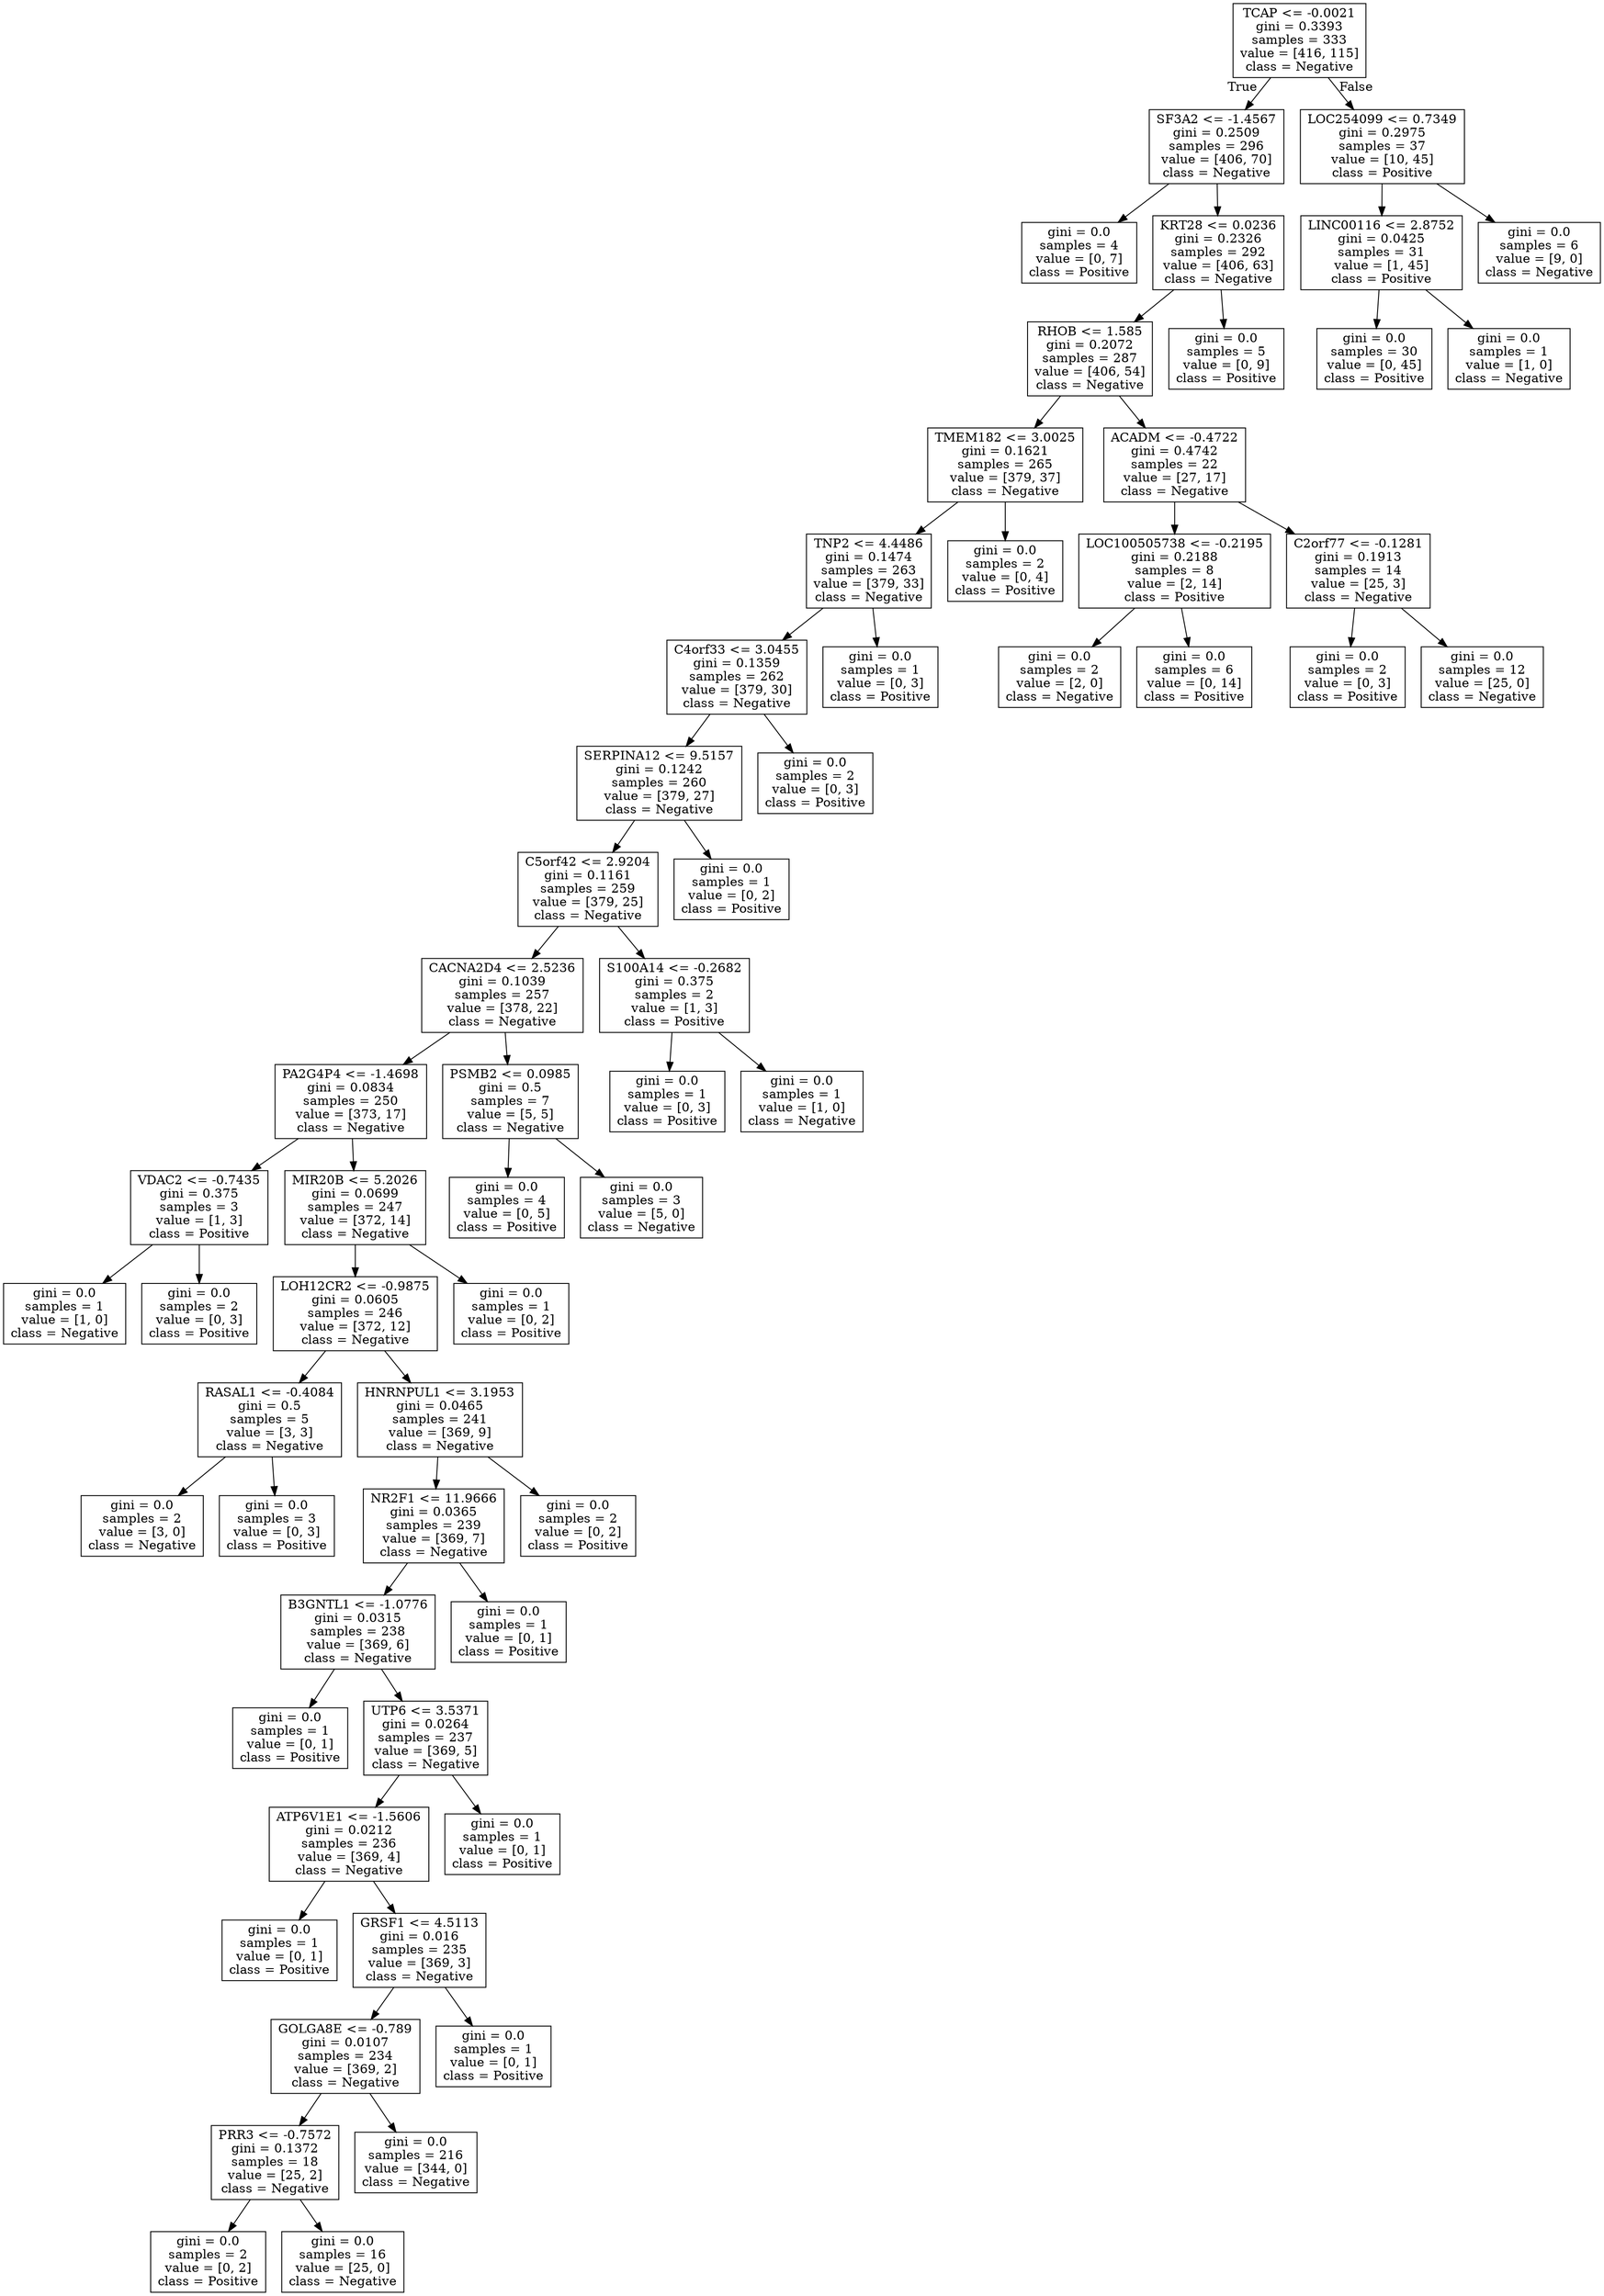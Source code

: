digraph Tree {
node [shape=box] ;
0 [label="TCAP <= -0.0021\ngini = 0.3393\nsamples = 333\nvalue = [416, 115]\nclass = Negative"] ;
1 [label="SF3A2 <= -1.4567\ngini = 0.2509\nsamples = 296\nvalue = [406, 70]\nclass = Negative"] ;
0 -> 1 [labeldistance=2.5, labelangle=45, headlabel="True"] ;
2 [label="gini = 0.0\nsamples = 4\nvalue = [0, 7]\nclass = Positive"] ;
1 -> 2 ;
3 [label="KRT28 <= 0.0236\ngini = 0.2326\nsamples = 292\nvalue = [406, 63]\nclass = Negative"] ;
1 -> 3 ;
4 [label="RHOB <= 1.585\ngini = 0.2072\nsamples = 287\nvalue = [406, 54]\nclass = Negative"] ;
3 -> 4 ;
5 [label="TMEM182 <= 3.0025\ngini = 0.1621\nsamples = 265\nvalue = [379, 37]\nclass = Negative"] ;
4 -> 5 ;
6 [label="TNP2 <= 4.4486\ngini = 0.1474\nsamples = 263\nvalue = [379, 33]\nclass = Negative"] ;
5 -> 6 ;
7 [label="C4orf33 <= 3.0455\ngini = 0.1359\nsamples = 262\nvalue = [379, 30]\nclass = Negative"] ;
6 -> 7 ;
8 [label="SERPINA12 <= 9.5157\ngini = 0.1242\nsamples = 260\nvalue = [379, 27]\nclass = Negative"] ;
7 -> 8 ;
9 [label="C5orf42 <= 2.9204\ngini = 0.1161\nsamples = 259\nvalue = [379, 25]\nclass = Negative"] ;
8 -> 9 ;
10 [label="CACNA2D4 <= 2.5236\ngini = 0.1039\nsamples = 257\nvalue = [378, 22]\nclass = Negative"] ;
9 -> 10 ;
11 [label="PA2G4P4 <= -1.4698\ngini = 0.0834\nsamples = 250\nvalue = [373, 17]\nclass = Negative"] ;
10 -> 11 ;
12 [label="VDAC2 <= -0.7435\ngini = 0.375\nsamples = 3\nvalue = [1, 3]\nclass = Positive"] ;
11 -> 12 ;
13 [label="gini = 0.0\nsamples = 1\nvalue = [1, 0]\nclass = Negative"] ;
12 -> 13 ;
14 [label="gini = 0.0\nsamples = 2\nvalue = [0, 3]\nclass = Positive"] ;
12 -> 14 ;
15 [label="MIR20B <= 5.2026\ngini = 0.0699\nsamples = 247\nvalue = [372, 14]\nclass = Negative"] ;
11 -> 15 ;
16 [label="LOH12CR2 <= -0.9875\ngini = 0.0605\nsamples = 246\nvalue = [372, 12]\nclass = Negative"] ;
15 -> 16 ;
17 [label="RASAL1 <= -0.4084\ngini = 0.5\nsamples = 5\nvalue = [3, 3]\nclass = Negative"] ;
16 -> 17 ;
18 [label="gini = 0.0\nsamples = 2\nvalue = [3, 0]\nclass = Negative"] ;
17 -> 18 ;
19 [label="gini = 0.0\nsamples = 3\nvalue = [0, 3]\nclass = Positive"] ;
17 -> 19 ;
20 [label="HNRNPUL1 <= 3.1953\ngini = 0.0465\nsamples = 241\nvalue = [369, 9]\nclass = Negative"] ;
16 -> 20 ;
21 [label="NR2F1 <= 11.9666\ngini = 0.0365\nsamples = 239\nvalue = [369, 7]\nclass = Negative"] ;
20 -> 21 ;
22 [label="B3GNTL1 <= -1.0776\ngini = 0.0315\nsamples = 238\nvalue = [369, 6]\nclass = Negative"] ;
21 -> 22 ;
23 [label="gini = 0.0\nsamples = 1\nvalue = [0, 1]\nclass = Positive"] ;
22 -> 23 ;
24 [label="UTP6 <= 3.5371\ngini = 0.0264\nsamples = 237\nvalue = [369, 5]\nclass = Negative"] ;
22 -> 24 ;
25 [label="ATP6V1E1 <= -1.5606\ngini = 0.0212\nsamples = 236\nvalue = [369, 4]\nclass = Negative"] ;
24 -> 25 ;
26 [label="gini = 0.0\nsamples = 1\nvalue = [0, 1]\nclass = Positive"] ;
25 -> 26 ;
27 [label="GRSF1 <= 4.5113\ngini = 0.016\nsamples = 235\nvalue = [369, 3]\nclass = Negative"] ;
25 -> 27 ;
28 [label="GOLGA8E <= -0.789\ngini = 0.0107\nsamples = 234\nvalue = [369, 2]\nclass = Negative"] ;
27 -> 28 ;
29 [label="PRR3 <= -0.7572\ngini = 0.1372\nsamples = 18\nvalue = [25, 2]\nclass = Negative"] ;
28 -> 29 ;
30 [label="gini = 0.0\nsamples = 2\nvalue = [0, 2]\nclass = Positive"] ;
29 -> 30 ;
31 [label="gini = 0.0\nsamples = 16\nvalue = [25, 0]\nclass = Negative"] ;
29 -> 31 ;
32 [label="gini = 0.0\nsamples = 216\nvalue = [344, 0]\nclass = Negative"] ;
28 -> 32 ;
33 [label="gini = 0.0\nsamples = 1\nvalue = [0, 1]\nclass = Positive"] ;
27 -> 33 ;
34 [label="gini = 0.0\nsamples = 1\nvalue = [0, 1]\nclass = Positive"] ;
24 -> 34 ;
35 [label="gini = 0.0\nsamples = 1\nvalue = [0, 1]\nclass = Positive"] ;
21 -> 35 ;
36 [label="gini = 0.0\nsamples = 2\nvalue = [0, 2]\nclass = Positive"] ;
20 -> 36 ;
37 [label="gini = 0.0\nsamples = 1\nvalue = [0, 2]\nclass = Positive"] ;
15 -> 37 ;
38 [label="PSMB2 <= 0.0985\ngini = 0.5\nsamples = 7\nvalue = [5, 5]\nclass = Negative"] ;
10 -> 38 ;
39 [label="gini = 0.0\nsamples = 4\nvalue = [0, 5]\nclass = Positive"] ;
38 -> 39 ;
40 [label="gini = 0.0\nsamples = 3\nvalue = [5, 0]\nclass = Negative"] ;
38 -> 40 ;
41 [label="S100A14 <= -0.2682\ngini = 0.375\nsamples = 2\nvalue = [1, 3]\nclass = Positive"] ;
9 -> 41 ;
42 [label="gini = 0.0\nsamples = 1\nvalue = [0, 3]\nclass = Positive"] ;
41 -> 42 ;
43 [label="gini = 0.0\nsamples = 1\nvalue = [1, 0]\nclass = Negative"] ;
41 -> 43 ;
44 [label="gini = 0.0\nsamples = 1\nvalue = [0, 2]\nclass = Positive"] ;
8 -> 44 ;
45 [label="gini = 0.0\nsamples = 2\nvalue = [0, 3]\nclass = Positive"] ;
7 -> 45 ;
46 [label="gini = 0.0\nsamples = 1\nvalue = [0, 3]\nclass = Positive"] ;
6 -> 46 ;
47 [label="gini = 0.0\nsamples = 2\nvalue = [0, 4]\nclass = Positive"] ;
5 -> 47 ;
48 [label="ACADM <= -0.4722\ngini = 0.4742\nsamples = 22\nvalue = [27, 17]\nclass = Negative"] ;
4 -> 48 ;
49 [label="LOC100505738 <= -0.2195\ngini = 0.2188\nsamples = 8\nvalue = [2, 14]\nclass = Positive"] ;
48 -> 49 ;
50 [label="gini = 0.0\nsamples = 2\nvalue = [2, 0]\nclass = Negative"] ;
49 -> 50 ;
51 [label="gini = 0.0\nsamples = 6\nvalue = [0, 14]\nclass = Positive"] ;
49 -> 51 ;
52 [label="C2orf77 <= -0.1281\ngini = 0.1913\nsamples = 14\nvalue = [25, 3]\nclass = Negative"] ;
48 -> 52 ;
53 [label="gini = 0.0\nsamples = 2\nvalue = [0, 3]\nclass = Positive"] ;
52 -> 53 ;
54 [label="gini = 0.0\nsamples = 12\nvalue = [25, 0]\nclass = Negative"] ;
52 -> 54 ;
55 [label="gini = 0.0\nsamples = 5\nvalue = [0, 9]\nclass = Positive"] ;
3 -> 55 ;
56 [label="LOC254099 <= 0.7349\ngini = 0.2975\nsamples = 37\nvalue = [10, 45]\nclass = Positive"] ;
0 -> 56 [labeldistance=2.5, labelangle=-45, headlabel="False"] ;
57 [label="LINC00116 <= 2.8752\ngini = 0.0425\nsamples = 31\nvalue = [1, 45]\nclass = Positive"] ;
56 -> 57 ;
58 [label="gini = 0.0\nsamples = 30\nvalue = [0, 45]\nclass = Positive"] ;
57 -> 58 ;
59 [label="gini = 0.0\nsamples = 1\nvalue = [1, 0]\nclass = Negative"] ;
57 -> 59 ;
60 [label="gini = 0.0\nsamples = 6\nvalue = [9, 0]\nclass = Negative"] ;
56 -> 60 ;
}